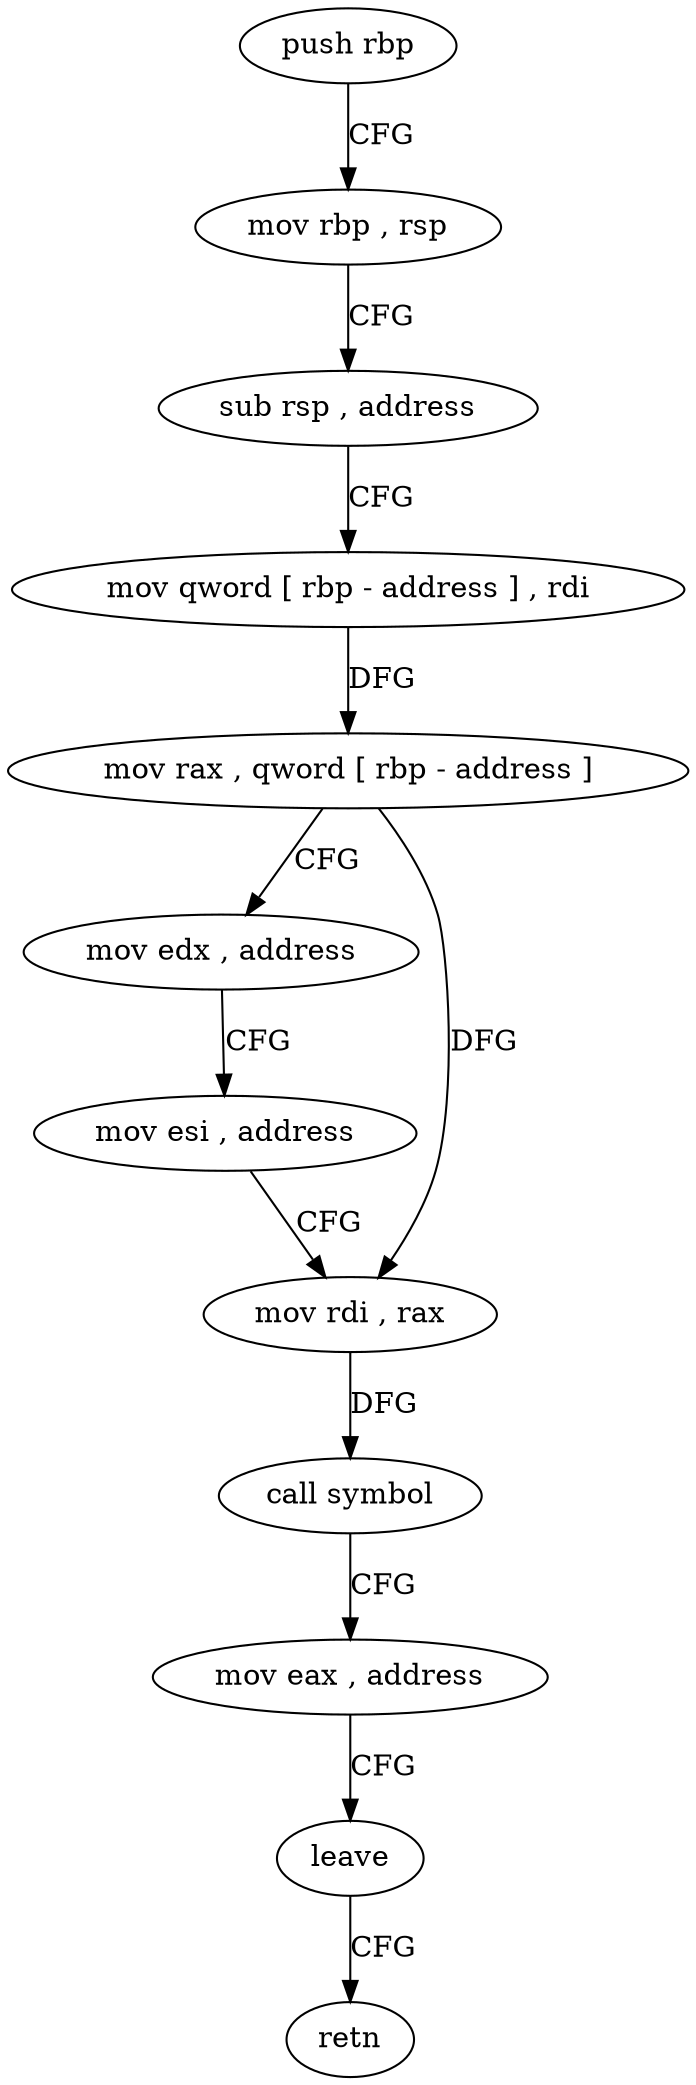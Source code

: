 digraph "func" {
"278594" [label = "push rbp" ]
"278595" [label = "mov rbp , rsp" ]
"278598" [label = "sub rsp , address" ]
"278602" [label = "mov qword [ rbp - address ] , rdi" ]
"278606" [label = "mov rax , qword [ rbp - address ]" ]
"278610" [label = "mov edx , address" ]
"278615" [label = "mov esi , address" ]
"278620" [label = "mov rdi , rax" ]
"278623" [label = "call symbol" ]
"278628" [label = "mov eax , address" ]
"278633" [label = "leave" ]
"278634" [label = "retn" ]
"278594" -> "278595" [ label = "CFG" ]
"278595" -> "278598" [ label = "CFG" ]
"278598" -> "278602" [ label = "CFG" ]
"278602" -> "278606" [ label = "DFG" ]
"278606" -> "278610" [ label = "CFG" ]
"278606" -> "278620" [ label = "DFG" ]
"278610" -> "278615" [ label = "CFG" ]
"278615" -> "278620" [ label = "CFG" ]
"278620" -> "278623" [ label = "DFG" ]
"278623" -> "278628" [ label = "CFG" ]
"278628" -> "278633" [ label = "CFG" ]
"278633" -> "278634" [ label = "CFG" ]
}
